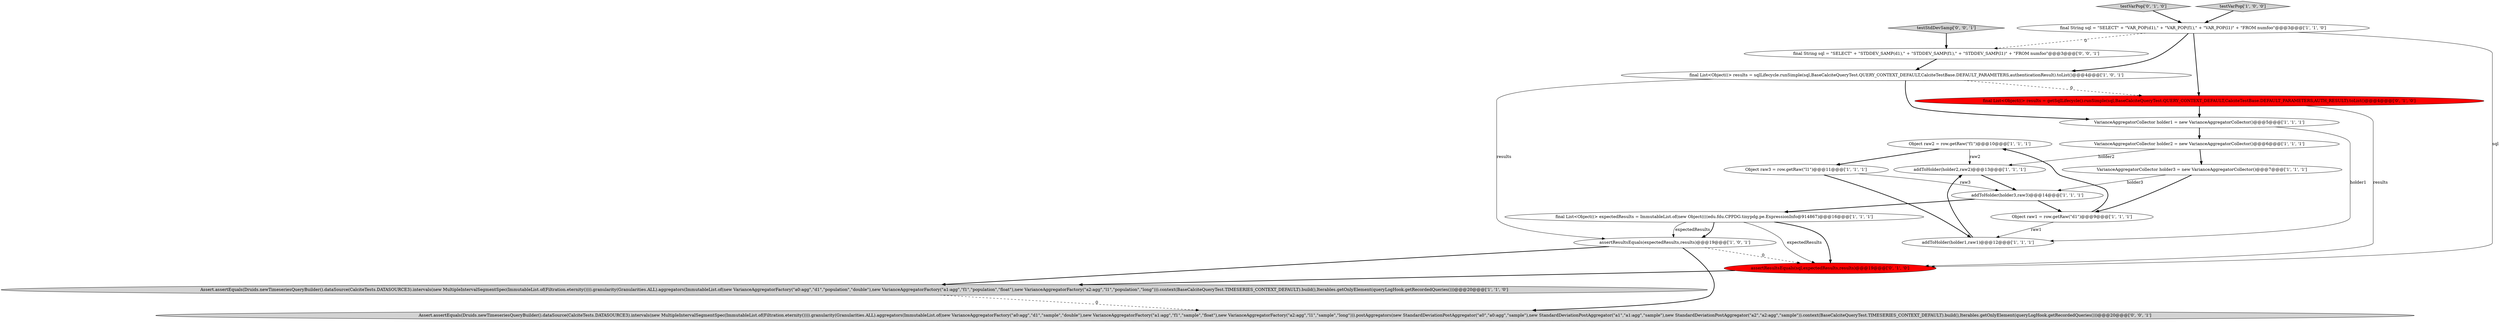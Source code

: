 digraph {
14 [style = filled, label = "Object raw2 = row.getRaw(\"f1\")@@@10@@@['1', '1', '1']", fillcolor = white, shape = ellipse image = "AAA0AAABBB1BBB"];
16 [style = filled, label = "assertResultsEquals(sql,expectedResults,results)@@@19@@@['0', '1', '0']", fillcolor = red, shape = ellipse image = "AAA1AAABBB2BBB"];
12 [style = filled, label = "VarianceAggregatorCollector holder2 = new VarianceAggregatorCollector()@@@6@@@['1', '1', '1']", fillcolor = white, shape = ellipse image = "AAA0AAABBB1BBB"];
2 [style = filled, label = "addToHolder(holder3,raw3)@@@14@@@['1', '1', '1']", fillcolor = white, shape = ellipse image = "AAA0AAABBB1BBB"];
6 [style = filled, label = "addToHolder(holder2,raw2)@@@13@@@['1', '1', '1']", fillcolor = white, shape = ellipse image = "AAA0AAABBB1BBB"];
3 [style = filled, label = "Assert.assertEquals(Druids.newTimeseriesQueryBuilder().dataSource(CalciteTests.DATASOURCE3).intervals(new MultipleIntervalSegmentSpec(ImmutableList.of(Filtration.eternity()))).granularity(Granularities.ALL).aggregators(ImmutableList.of(new VarianceAggregatorFactory(\"a0:agg\",\"d1\",\"population\",\"double\"),new VarianceAggregatorFactory(\"a1:agg\",\"f1\",\"population\",\"float\"),new VarianceAggregatorFactory(\"a2:agg\",\"l1\",\"population\",\"long\"))).context(BaseCalciteQueryTest.TIMESERIES_CONTEXT_DEFAULT).build(),Iterables.getOnlyElement(queryLogHook.getRecordedQueries()))@@@20@@@['1', '1', '0']", fillcolor = lightgray, shape = ellipse image = "AAA0AAABBB1BBB"];
20 [style = filled, label = "Assert.assertEquals(Druids.newTimeseriesQueryBuilder().dataSource(CalciteTests.DATASOURCE3).intervals(new MultipleIntervalSegmentSpec(ImmutableList.of(Filtration.eternity()))).granularity(Granularities.ALL).aggregators(ImmutableList.of(new VarianceAggregatorFactory(\"a0:agg\",\"d1\",\"sample\",\"double\"),new VarianceAggregatorFactory(\"a1:agg\",\"f1\",\"sample\",\"float\"),new VarianceAggregatorFactory(\"a2:agg\",\"l1\",\"sample\",\"long\"))).postAggregators(new StandardDeviationPostAggregator(\"a0\",\"a0:agg\",\"sample\"),new StandardDeviationPostAggregator(\"a1\",\"a1:agg\",\"sample\"),new StandardDeviationPostAggregator(\"a2\",\"a2:agg\",\"sample\")).context(BaseCalciteQueryTest.TIMESERIES_CONTEXT_DEFAULT).build(),Iterables.getOnlyElement(queryLogHook.getRecordedQueries()))@@@20@@@['0', '0', '1']", fillcolor = lightgray, shape = ellipse image = "AAA0AAABBB3BBB"];
18 [style = filled, label = "testStdDevSamp['0', '0', '1']", fillcolor = lightgray, shape = diamond image = "AAA0AAABBB3BBB"];
7 [style = filled, label = "VarianceAggregatorCollector holder3 = new VarianceAggregatorCollector()@@@7@@@['1', '1', '1']", fillcolor = white, shape = ellipse image = "AAA0AAABBB1BBB"];
10 [style = filled, label = "assertResultsEquals(expectedResults,results)@@@19@@@['1', '0', '1']", fillcolor = white, shape = ellipse image = "AAA0AAABBB1BBB"];
17 [style = filled, label = "testVarPop['0', '1', '0']", fillcolor = lightgray, shape = diamond image = "AAA0AAABBB2BBB"];
4 [style = filled, label = "testVarPop['1', '0', '0']", fillcolor = lightgray, shape = diamond image = "AAA0AAABBB1BBB"];
8 [style = filled, label = "VarianceAggregatorCollector holder1 = new VarianceAggregatorCollector()@@@5@@@['1', '1', '1']", fillcolor = white, shape = ellipse image = "AAA0AAABBB1BBB"];
1 [style = filled, label = "final String sql = \"SELECT\" + \"VAR_POP(d1),\" + \"VAR_POP(f1),\" + \"VAR_POP(l1)\" + \"FROM numfoo\"@@@3@@@['1', '1', '0']", fillcolor = white, shape = ellipse image = "AAA0AAABBB1BBB"];
0 [style = filled, label = "Object raw1 = row.getRaw(\"d1\")@@@9@@@['1', '1', '1']", fillcolor = white, shape = ellipse image = "AAA0AAABBB1BBB"];
9 [style = filled, label = "addToHolder(holder1,raw1)@@@12@@@['1', '1', '1']", fillcolor = white, shape = ellipse image = "AAA0AAABBB1BBB"];
5 [style = filled, label = "final List<Object((> results = sqlLifecycle.runSimple(sql,BaseCalciteQueryTest.QUERY_CONTEXT_DEFAULT,CalciteTestBase.DEFAULT_PARAMETERS,authenticationResult).toList()@@@4@@@['1', '0', '1']", fillcolor = white, shape = ellipse image = "AAA0AAABBB1BBB"];
19 [style = filled, label = "final String sql = \"SELECT\" + \"STDDEV_SAMP(d1),\" + \"STDDEV_SAMP(f1),\" + \"STDDEV_SAMP(l1)\" + \"FROM numfoo\"@@@3@@@['0', '0', '1']", fillcolor = white, shape = ellipse image = "AAA0AAABBB3BBB"];
11 [style = filled, label = "final List<Object((> expectedResults = ImmutableList.of(new Object((((edu.fdu.CPPDG.tinypdg.pe.ExpressionInfo@914867)@@@16@@@['1', '1', '1']", fillcolor = white, shape = ellipse image = "AAA0AAABBB1BBB"];
13 [style = filled, label = "Object raw3 = row.getRaw(\"l1\")@@@11@@@['1', '1', '1']", fillcolor = white, shape = ellipse image = "AAA0AAABBB1BBB"];
15 [style = filled, label = "final List<Object((> results = getSqlLifecycle().runSimple(sql,BaseCalciteQueryTest.QUERY_CONTEXT_DEFAULT,CalciteTestBase.DEFAULT_PARAMETERS,AUTH_RESULT).toList()@@@4@@@['0', '1', '0']", fillcolor = red, shape = ellipse image = "AAA1AAABBB2BBB"];
1->5 [style = bold, label=""];
11->16 [style = bold, label=""];
16->3 [style = bold, label=""];
5->8 [style = bold, label=""];
11->10 [style = solid, label="expectedResults"];
10->20 [style = bold, label=""];
17->1 [style = bold, label=""];
1->15 [style = bold, label=""];
15->16 [style = solid, label="results"];
1->19 [style = dashed, label="0"];
18->19 [style = bold, label=""];
14->6 [style = solid, label="raw2"];
10->3 [style = bold, label=""];
7->0 [style = bold, label=""];
11->16 [style = solid, label="expectedResults"];
7->2 [style = solid, label="holder3"];
12->7 [style = bold, label=""];
0->9 [style = solid, label="raw1"];
9->6 [style = bold, label=""];
6->2 [style = bold, label=""];
5->10 [style = solid, label="results"];
19->5 [style = bold, label=""];
0->14 [style = bold, label=""];
2->0 [style = bold, label=""];
13->2 [style = solid, label="raw3"];
12->6 [style = solid, label="holder2"];
11->10 [style = bold, label=""];
1->16 [style = solid, label="sql"];
3->20 [style = dashed, label="0"];
8->12 [style = bold, label=""];
8->9 [style = solid, label="holder1"];
4->1 [style = bold, label=""];
13->9 [style = bold, label=""];
10->16 [style = dashed, label="0"];
14->13 [style = bold, label=""];
5->15 [style = dashed, label="0"];
2->11 [style = bold, label=""];
15->8 [style = bold, label=""];
}
